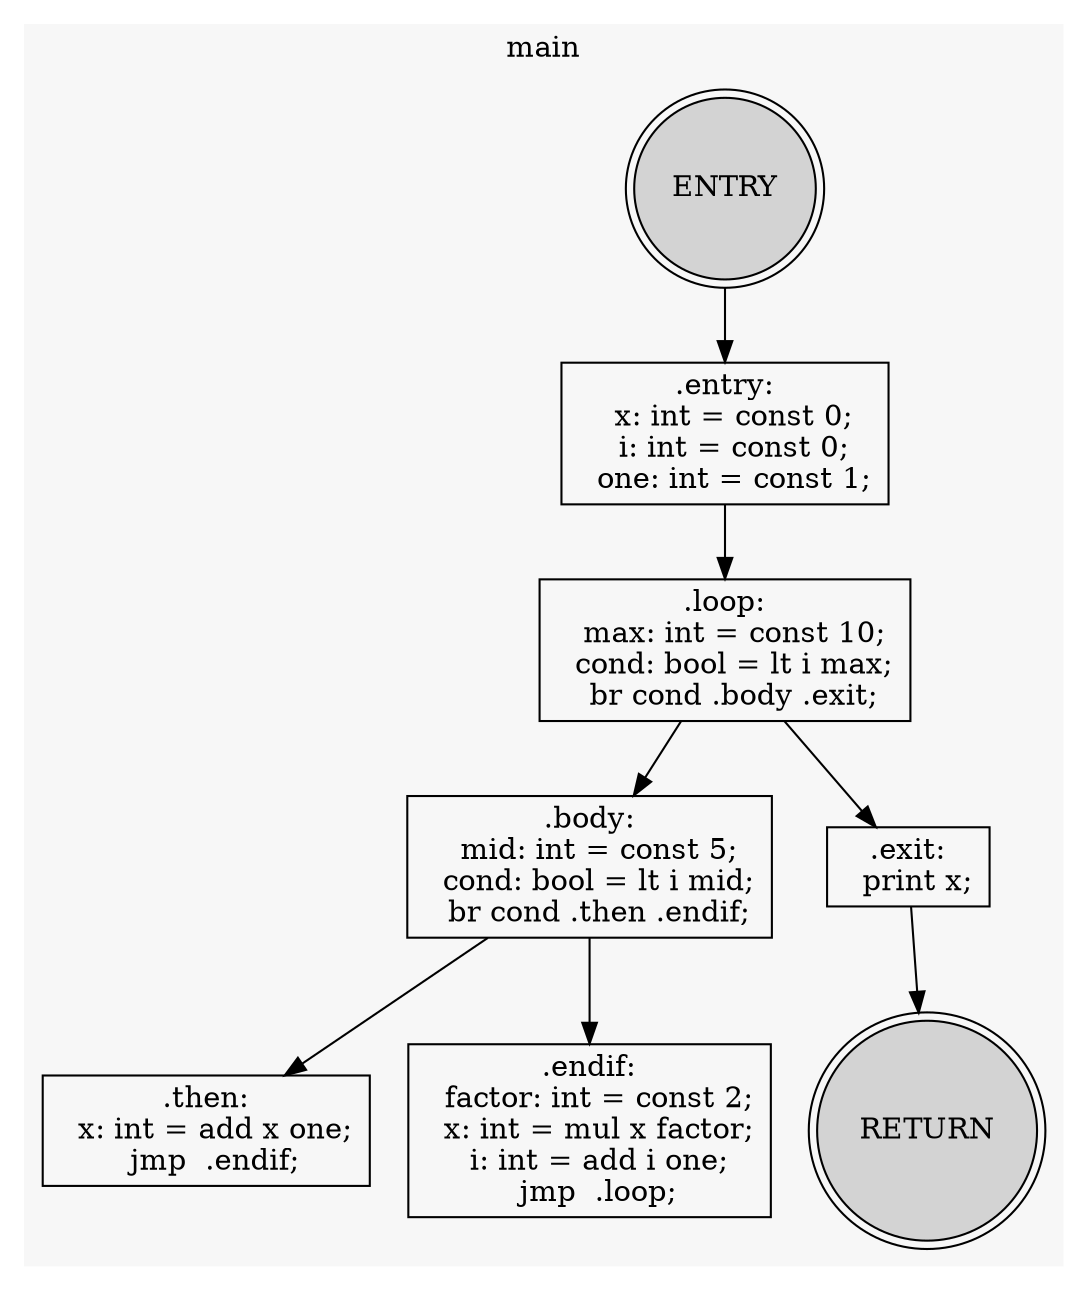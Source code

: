 // Dominator Tree
digraph DOMTREE {
	subgraph cluster_main {
		label=main
		color="#f7f7f7"
		style=filled
		rankdir=TB
		FUNC_main_NODE_ENTRY [label=ENTRY fillcolor=lightgray shape=doublecircle style=filled]
		FUNC_main_NODE_entry [label=".entry:
  x: int = const 0;
  i: int = const 0;
  one: int = const 1;" shape=box]
		FUNC_main_NODE_ENTRY -> FUNC_main_NODE_entry
		FUNC_main_NODE_loop [label=".loop:
  max: int = const 10;
  cond: bool = lt i max;
  br cond .body .exit;" shape=box]
		FUNC_main_NODE_entry -> FUNC_main_NODE_loop
		FUNC_main_NODE_body [label=".body:
  mid: int = const 5;
  cond: bool = lt i mid;
  br cond .then .endif;" shape=box]
		FUNC_main_NODE_loop -> FUNC_main_NODE_body
		FUNC_main_NODE_then [label=".then:
  x: int = add x one;
  jmp  .endif;" shape=box]
		FUNC_main_NODE_body -> FUNC_main_NODE_then
		FUNC_main_NODE_endif [label=".endif:
  factor: int = const 2;
  x: int = mul x factor;
  i: int = add i one;
  jmp  .loop;" shape=box]
		FUNC_main_NODE_body -> FUNC_main_NODE_endif
		FUNC_main_NODE_exit [label=".exit:
  print x;" shape=box]
		FUNC_main_NODE_loop -> FUNC_main_NODE_exit
		FUNC_main_NODE_RETURN [label=RETURN fillcolor=lightgray shape=doublecircle style=filled]
		FUNC_main_NODE_exit -> FUNC_main_NODE_RETURN
	}
}

